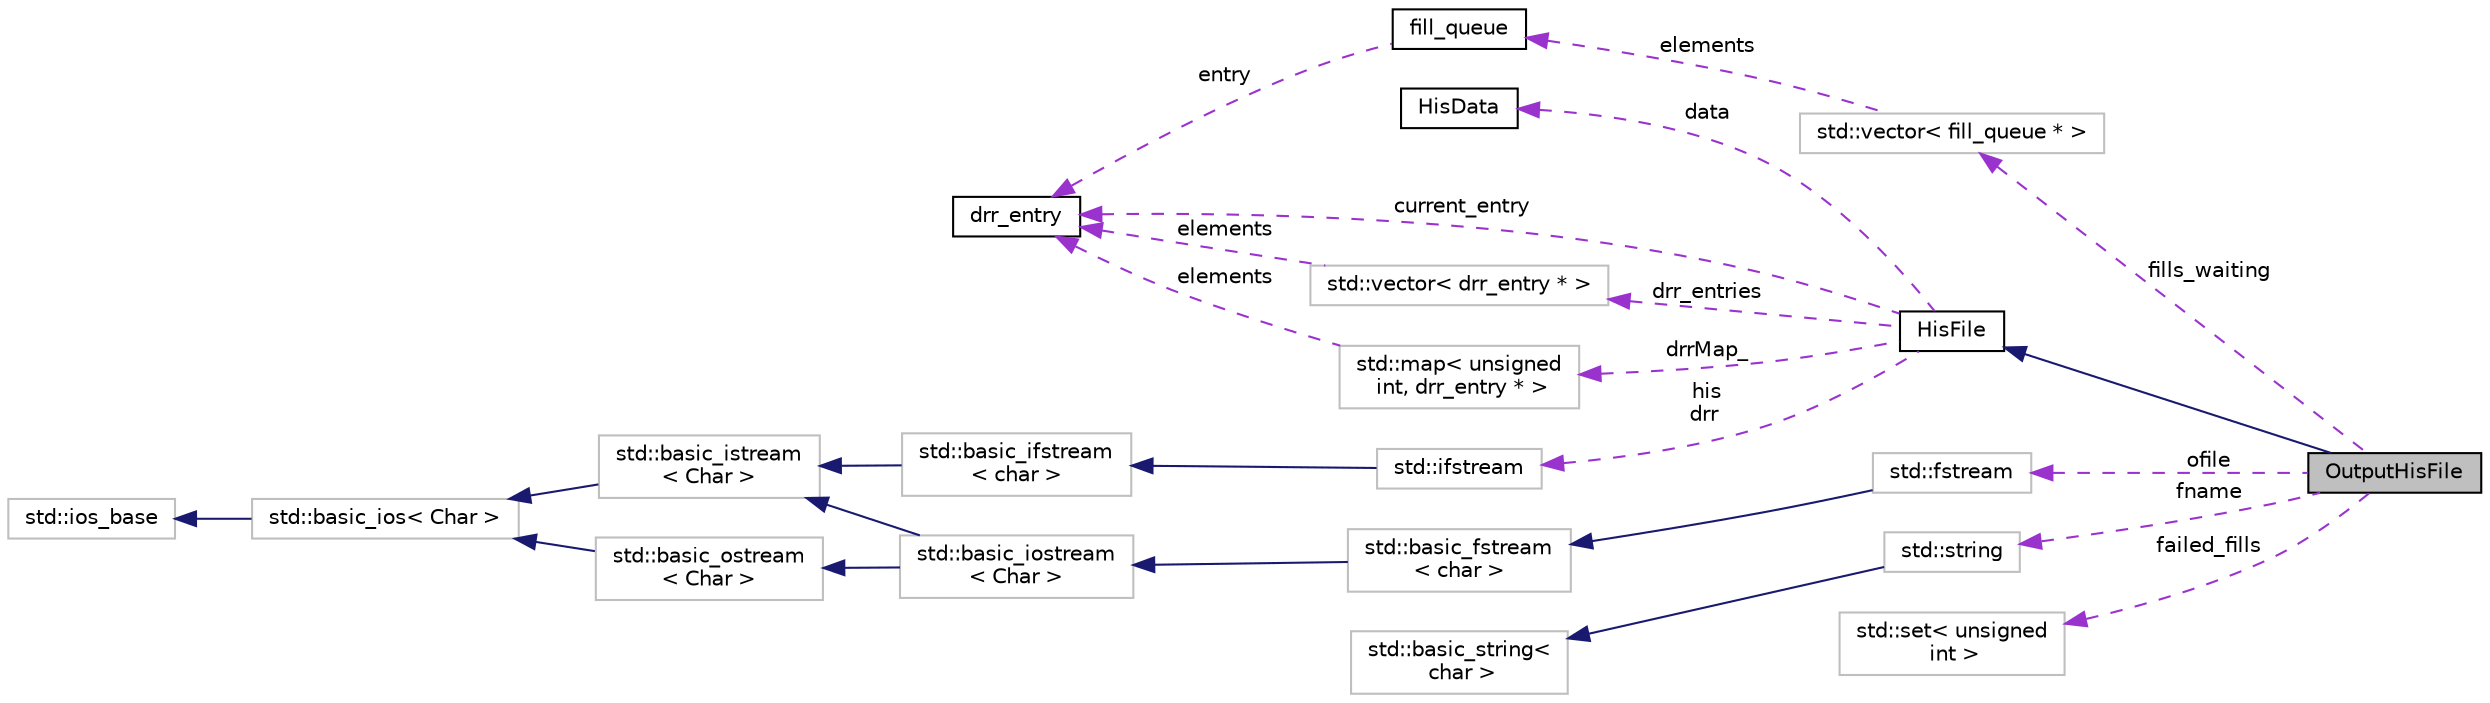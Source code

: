 digraph "OutputHisFile"
{
  edge [fontname="Helvetica",fontsize="10",labelfontname="Helvetica",labelfontsize="10"];
  node [fontname="Helvetica",fontsize="10",shape=record];
  rankdir="LR";
  Node1 [label="OutputHisFile",height=0.2,width=0.4,color="black", fillcolor="grey75", style="filled", fontcolor="black"];
  Node2 -> Node1 [dir="back",color="midnightblue",fontsize="10",style="solid",fontname="Helvetica"];
  Node2 [label="HisFile",height=0.2,width=0.4,color="black", fillcolor="white", style="filled",URL="$d9/dad/class_his_file.html"];
  Node3 -> Node2 [dir="back",color="darkorchid3",fontsize="10",style="dashed",label=" drrMap_" ,fontname="Helvetica"];
  Node3 [label="std::map\< unsigned\l int, drr_entry * \>",height=0.2,width=0.4,color="grey75", fillcolor="white", style="filled"];
  Node4 -> Node3 [dir="back",color="darkorchid3",fontsize="10",style="dashed",label=" elements" ,fontname="Helvetica"];
  Node4 [label="drr_entry",height=0.2,width=0.4,color="black", fillcolor="white", style="filled",URL="$de/d56/structdrr__entry.html",tooltip="drr entry information "];
  Node4 -> Node2 [dir="back",color="darkorchid3",fontsize="10",style="dashed",label=" current_entry" ,fontname="Helvetica"];
  Node5 -> Node2 [dir="back",color="darkorchid3",fontsize="10",style="dashed",label=" his\ndrr" ,fontname="Helvetica"];
  Node5 [label="std::ifstream",height=0.2,width=0.4,color="grey75", fillcolor="white", style="filled",tooltip="STL class. "];
  Node6 -> Node5 [dir="back",color="midnightblue",fontsize="10",style="solid",fontname="Helvetica"];
  Node6 [label="std::basic_ifstream\l\< char \>",height=0.2,width=0.4,color="grey75", fillcolor="white", style="filled",tooltip="STL class. "];
  Node7 -> Node6 [dir="back",color="midnightblue",fontsize="10",style="solid",fontname="Helvetica"];
  Node7 [label="std::basic_istream\l\< Char \>",height=0.2,width=0.4,color="grey75", fillcolor="white", style="filled",tooltip="STL class. "];
  Node8 -> Node7 [dir="back",color="midnightblue",fontsize="10",style="solid",fontname="Helvetica"];
  Node8 [label="std::basic_ios\< Char \>",height=0.2,width=0.4,color="grey75", fillcolor="white", style="filled",tooltip="STL class. "];
  Node9 -> Node8 [dir="back",color="midnightblue",fontsize="10",style="solid",fontname="Helvetica"];
  Node9 [label="std::ios_base",height=0.2,width=0.4,color="grey75", fillcolor="white", style="filled",tooltip="STL class. "];
  Node10 -> Node2 [dir="back",color="darkorchid3",fontsize="10",style="dashed",label=" data" ,fontname="Helvetica"];
  Node10 [label="HisData",height=0.2,width=0.4,color="black", fillcolor="white", style="filled",URL="$d7/d2e/class_his_data.html",tooltip="Histogram data storage object. "];
  Node11 -> Node2 [dir="back",color="darkorchid3",fontsize="10",style="dashed",label=" drr_entries" ,fontname="Helvetica"];
  Node11 [label="std::vector\< drr_entry * \>",height=0.2,width=0.4,color="grey75", fillcolor="white", style="filled"];
  Node4 -> Node11 [dir="back",color="darkorchid3",fontsize="10",style="dashed",label=" elements" ,fontname="Helvetica"];
  Node12 -> Node1 [dir="back",color="darkorchid3",fontsize="10",style="dashed",label=" fills_waiting" ,fontname="Helvetica"];
  Node12 [label="std::vector\< fill_queue * \>",height=0.2,width=0.4,color="grey75", fillcolor="white", style="filled"];
  Node13 -> Node12 [dir="back",color="darkorchid3",fontsize="10",style="dashed",label=" elements" ,fontname="Helvetica"];
  Node13 [label="fill_queue",height=0.2,width=0.4,color="black", fillcolor="white", style="filled",URL="$df/d5f/structfill__queue.html"];
  Node4 -> Node13 [dir="back",color="darkorchid3",fontsize="10",style="dashed",label=" entry" ,fontname="Helvetica"];
  Node14 -> Node1 [dir="back",color="darkorchid3",fontsize="10",style="dashed",label=" ofile" ,fontname="Helvetica"];
  Node14 [label="std::fstream",height=0.2,width=0.4,color="grey75", fillcolor="white", style="filled",tooltip="STL class. "];
  Node15 -> Node14 [dir="back",color="midnightblue",fontsize="10",style="solid",fontname="Helvetica"];
  Node15 [label="std::basic_fstream\l\< char \>",height=0.2,width=0.4,color="grey75", fillcolor="white", style="filled",tooltip="STL class. "];
  Node16 -> Node15 [dir="back",color="midnightblue",fontsize="10",style="solid",fontname="Helvetica"];
  Node16 [label="std::basic_iostream\l\< Char \>",height=0.2,width=0.4,color="grey75", fillcolor="white", style="filled",tooltip="STL class. "];
  Node7 -> Node16 [dir="back",color="midnightblue",fontsize="10",style="solid",fontname="Helvetica"];
  Node17 -> Node16 [dir="back",color="midnightblue",fontsize="10",style="solid",fontname="Helvetica"];
  Node17 [label="std::basic_ostream\l\< Char \>",height=0.2,width=0.4,color="grey75", fillcolor="white", style="filled",tooltip="STL class. "];
  Node8 -> Node17 [dir="back",color="midnightblue",fontsize="10",style="solid",fontname="Helvetica"];
  Node18 -> Node1 [dir="back",color="darkorchid3",fontsize="10",style="dashed",label=" fname" ,fontname="Helvetica"];
  Node18 [label="std::string",height=0.2,width=0.4,color="grey75", fillcolor="white", style="filled",tooltip="STL class. "];
  Node19 -> Node18 [dir="back",color="midnightblue",fontsize="10",style="solid",fontname="Helvetica"];
  Node19 [label="std::basic_string\<\l char \>",height=0.2,width=0.4,color="grey75", fillcolor="white", style="filled",tooltip="STL class. "];
  Node20 -> Node1 [dir="back",color="darkorchid3",fontsize="10",style="dashed",label=" failed_fills" ,fontname="Helvetica"];
  Node20 [label="std::set\< unsigned\l int \>",height=0.2,width=0.4,color="grey75", fillcolor="white", style="filled"];
}
